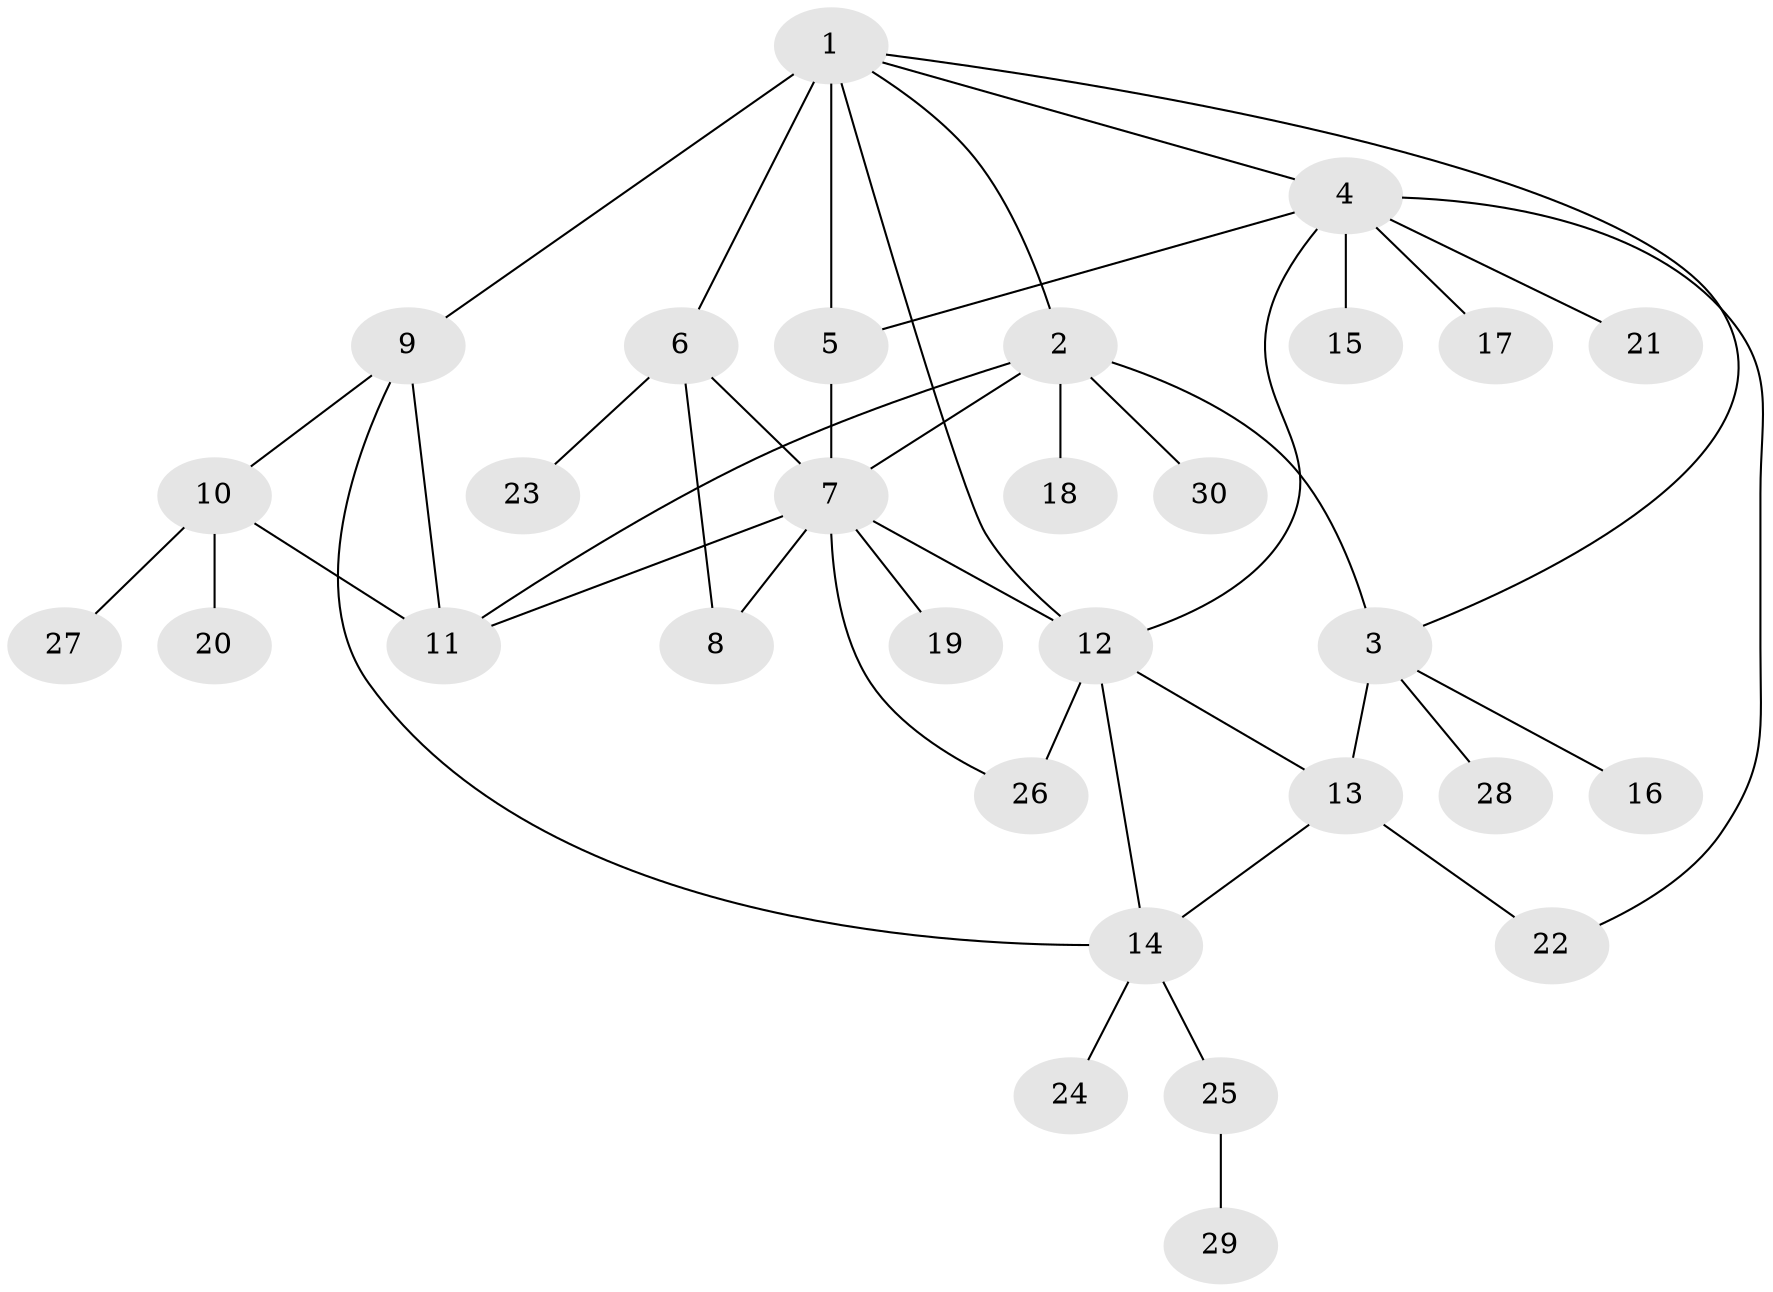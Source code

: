 // original degree distribution, {3: 0.1, 7: 0.016666666666666666, 9: 0.03333333333333333, 8: 0.05, 5: 0.03333333333333333, 6: 0.03333333333333333, 4: 0.016666666666666666, 1: 0.5166666666666667, 2: 0.2}
// Generated by graph-tools (version 1.1) at 2025/37/03/09/25 02:37:32]
// undirected, 30 vertices, 44 edges
graph export_dot {
graph [start="1"]
  node [color=gray90,style=filled];
  1;
  2;
  3;
  4;
  5;
  6;
  7;
  8;
  9;
  10;
  11;
  12;
  13;
  14;
  15;
  16;
  17;
  18;
  19;
  20;
  21;
  22;
  23;
  24;
  25;
  26;
  27;
  28;
  29;
  30;
  1 -- 2 [weight=1.0];
  1 -- 3 [weight=1.0];
  1 -- 4 [weight=1.0];
  1 -- 5 [weight=5.0];
  1 -- 6 [weight=1.0];
  1 -- 9 [weight=1.0];
  1 -- 12 [weight=1.0];
  2 -- 3 [weight=1.0];
  2 -- 7 [weight=1.0];
  2 -- 11 [weight=1.0];
  2 -- 18 [weight=1.0];
  2 -- 30 [weight=1.0];
  3 -- 13 [weight=4.0];
  3 -- 16 [weight=1.0];
  3 -- 28 [weight=1.0];
  4 -- 5 [weight=1.0];
  4 -- 12 [weight=1.0];
  4 -- 15 [weight=1.0];
  4 -- 17 [weight=1.0];
  4 -- 21 [weight=1.0];
  4 -- 22 [weight=1.0];
  5 -- 7 [weight=1.0];
  6 -- 7 [weight=1.0];
  6 -- 8 [weight=1.0];
  6 -- 23 [weight=1.0];
  7 -- 8 [weight=1.0];
  7 -- 11 [weight=1.0];
  7 -- 12 [weight=1.0];
  7 -- 19 [weight=1.0];
  7 -- 26 [weight=1.0];
  9 -- 10 [weight=1.0];
  9 -- 11 [weight=2.0];
  9 -- 14 [weight=1.0];
  10 -- 11 [weight=1.0];
  10 -- 20 [weight=1.0];
  10 -- 27 [weight=1.0];
  12 -- 13 [weight=1.0];
  12 -- 14 [weight=1.0];
  12 -- 26 [weight=2.0];
  13 -- 14 [weight=1.0];
  13 -- 22 [weight=1.0];
  14 -- 24 [weight=1.0];
  14 -- 25 [weight=1.0];
  25 -- 29 [weight=1.0];
}
